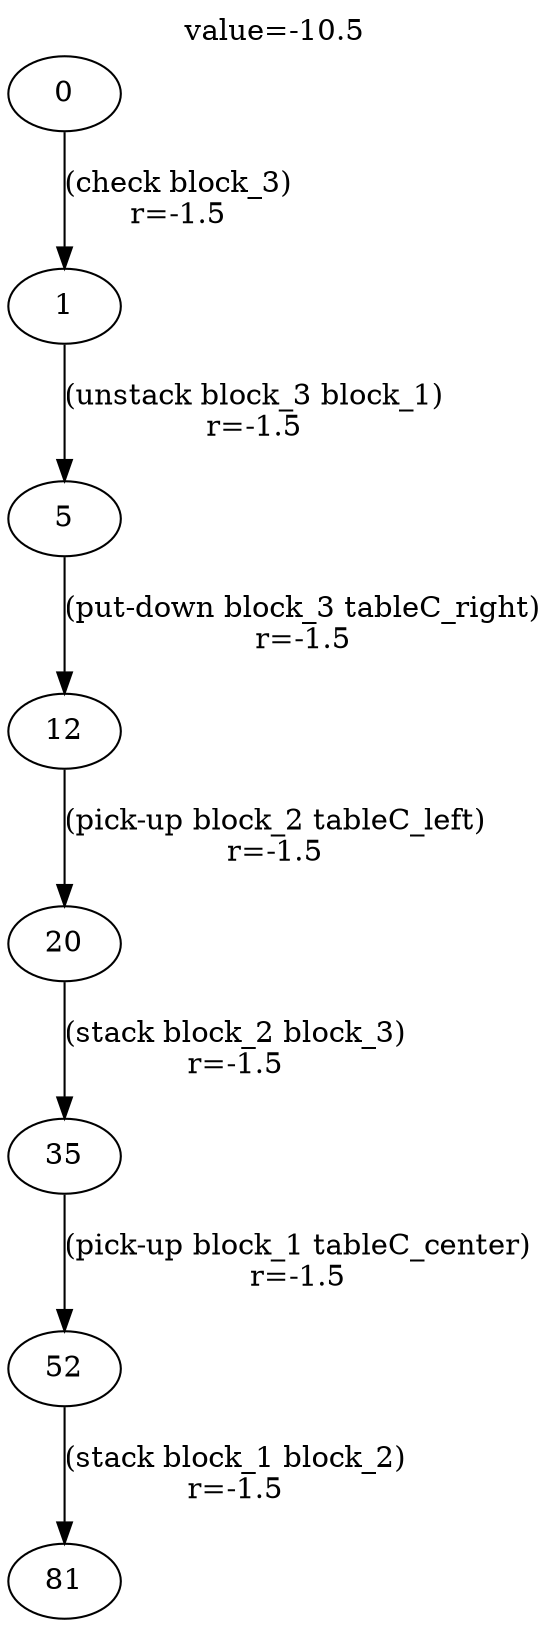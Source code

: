 digraph g{
label="value=-10.5"
labelloc=top
0->1 [ label="(check block_3)
r=-1.5" ];
1->5 [ label="(unstack block_3 block_1)
r=-1.5" ];
5->12 [ label="(put-down block_3 tableC_right)
r=-1.5" ];
12->20 [ label="(pick-up block_2 tableC_left)
r=-1.5" ];
20->35 [ label="(stack block_2 block_3)
r=-1.5" ];
35->52 [ label="(pick-up block_1 tableC_center)
r=-1.5" ];
52->81 [ label="(stack block_1 block_2)
r=-1.5" ];
}
